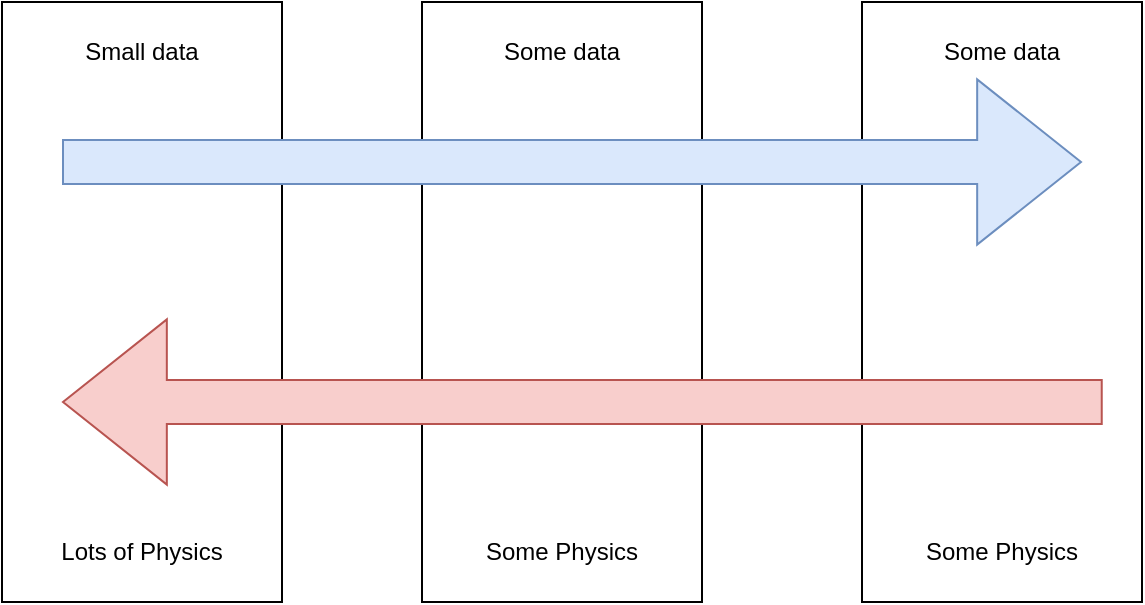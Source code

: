 <mxfile version="20.4.1" type="github">
  <diagram id="cAbJ7RE4t0ztQyKBYbv4" name="第 1 页">
    <mxGraphModel dx="868" dy="504" grid="1" gridSize="10" guides="1" tooltips="1" connect="1" arrows="1" fold="1" page="1" pageScale="1" pageWidth="827" pageHeight="1169" math="0" shadow="0">
      <root>
        <mxCell id="0" />
        <mxCell id="1" parent="0" />
        <mxCell id="Zz7yHoWNCV6439r8U1kF-16" value="" style="verticalLabelPosition=bottom;verticalAlign=top;html=1;shape=mxgraph.basic.rect;fillColor2=none;strokeWidth=1;size=20;indent=5;" vertex="1" parent="1">
          <mxGeometry x="720" y="560" width="140" height="300" as="geometry" />
        </mxCell>
        <mxCell id="Zz7yHoWNCV6439r8U1kF-17" value="Some data" style="text;html=1;strokeColor=none;fillColor=none;align=center;verticalAlign=middle;whiteSpace=wrap;rounded=0;" vertex="1" parent="1">
          <mxGeometry x="750" y="570" width="80" height="30" as="geometry" />
        </mxCell>
        <mxCell id="Zz7yHoWNCV6439r8U1kF-18" value="Some Physics" style="text;html=1;strokeColor=none;fillColor=none;align=center;verticalAlign=middle;whiteSpace=wrap;rounded=0;" vertex="1" parent="1">
          <mxGeometry x="735" y="820" width="110" height="30" as="geometry" />
        </mxCell>
        <mxCell id="Zz7yHoWNCV6439r8U1kF-13" value="" style="verticalLabelPosition=bottom;verticalAlign=top;html=1;shape=mxgraph.basic.rect;fillColor2=none;strokeWidth=1;size=20;indent=5;" vertex="1" parent="1">
          <mxGeometry x="500" y="560" width="140" height="300" as="geometry" />
        </mxCell>
        <mxCell id="Zz7yHoWNCV6439r8U1kF-14" value="Some data" style="text;html=1;strokeColor=none;fillColor=none;align=center;verticalAlign=middle;whiteSpace=wrap;rounded=0;" vertex="1" parent="1">
          <mxGeometry x="530" y="570" width="80" height="30" as="geometry" />
        </mxCell>
        <mxCell id="Zz7yHoWNCV6439r8U1kF-15" value="Some Physics" style="text;html=1;strokeColor=none;fillColor=none;align=center;verticalAlign=middle;whiteSpace=wrap;rounded=0;" vertex="1" parent="1">
          <mxGeometry x="515" y="820" width="110" height="30" as="geometry" />
        </mxCell>
        <mxCell id="Zz7yHoWNCV6439r8U1kF-6" value="" style="verticalLabelPosition=bottom;verticalAlign=top;html=1;shape=mxgraph.basic.rect;fillColor2=none;strokeWidth=1;size=20;indent=5;" vertex="1" parent="1">
          <mxGeometry x="290" y="560" width="140" height="300" as="geometry" />
        </mxCell>
        <mxCell id="Zz7yHoWNCV6439r8U1kF-1" value="" style="shape=flexArrow;endArrow=classic;html=1;rounded=0;width=22;endSize=16.972;endWidth=59.6;fillColor=#dae8fc;strokeColor=#6c8ebf;" edge="1" parent="1">
          <mxGeometry width="50" height="50" relative="1" as="geometry">
            <mxPoint x="320" y="640" as="sourcePoint" />
            <mxPoint x="830" y="640" as="targetPoint" />
          </mxGeometry>
        </mxCell>
        <mxCell id="Zz7yHoWNCV6439r8U1kF-2" value="" style="shape=flexArrow;endArrow=classic;html=1;rounded=0;width=22;endSize=16.972;endWidth=59.6;fillColor=#f8cecc;strokeColor=#b85450;" edge="1" parent="1">
          <mxGeometry width="50" height="50" relative="1" as="geometry">
            <mxPoint x="840.368" y="760" as="sourcePoint" />
            <mxPoint x="320" y="760" as="targetPoint" />
          </mxGeometry>
        </mxCell>
        <mxCell id="Zz7yHoWNCV6439r8U1kF-8" value="Small data" style="text;html=1;strokeColor=none;fillColor=none;align=center;verticalAlign=middle;whiteSpace=wrap;rounded=0;" vertex="1" parent="1">
          <mxGeometry x="320" y="570" width="80" height="30" as="geometry" />
        </mxCell>
        <mxCell id="Zz7yHoWNCV6439r8U1kF-9" value="Lots of Physics" style="text;html=1;strokeColor=none;fillColor=none;align=center;verticalAlign=middle;whiteSpace=wrap;rounded=0;" vertex="1" parent="1">
          <mxGeometry x="305" y="820" width="110" height="30" as="geometry" />
        </mxCell>
      </root>
    </mxGraphModel>
  </diagram>
</mxfile>
